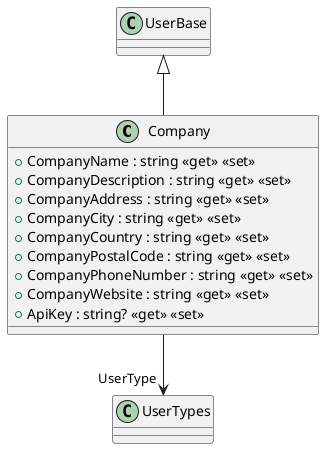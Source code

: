 @startuml
class Company {
    + CompanyName : string <<get>> <<set>>
    + CompanyDescription : string <<get>> <<set>>
    + CompanyAddress : string <<get>> <<set>>
    + CompanyCity : string <<get>> <<set>>
    + CompanyCountry : string <<get>> <<set>>
    + CompanyPostalCode : string <<get>> <<set>>
    + CompanyPhoneNumber : string <<get>> <<set>>
    + CompanyWebsite : string <<get>> <<set>>
    + ApiKey : string? <<get>> <<set>>
}
UserBase <|-- Company
Company --> "UserType" UserTypes
@enduml
